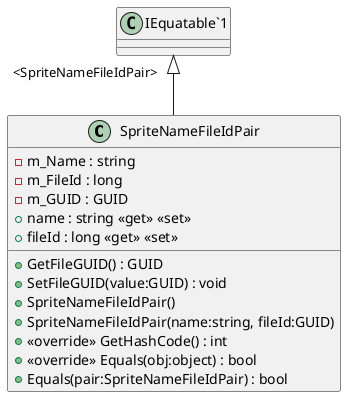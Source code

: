 @startuml
class SpriteNameFileIdPair {
    - m_Name : string
    - m_FileId : long
    - m_GUID : GUID
    + name : string <<get>> <<set>>
    + fileId : long <<get>> <<set>>
    + GetFileGUID() : GUID
    + SetFileGUID(value:GUID) : void
    + SpriteNameFileIdPair()
    + SpriteNameFileIdPair(name:string, fileId:GUID)
    + <<override>> GetHashCode() : int
    + <<override>> Equals(obj:object) : bool
    + Equals(pair:SpriteNameFileIdPair) : bool
}
"IEquatable`1" "<SpriteNameFileIdPair>" <|-- SpriteNameFileIdPair
@enduml
